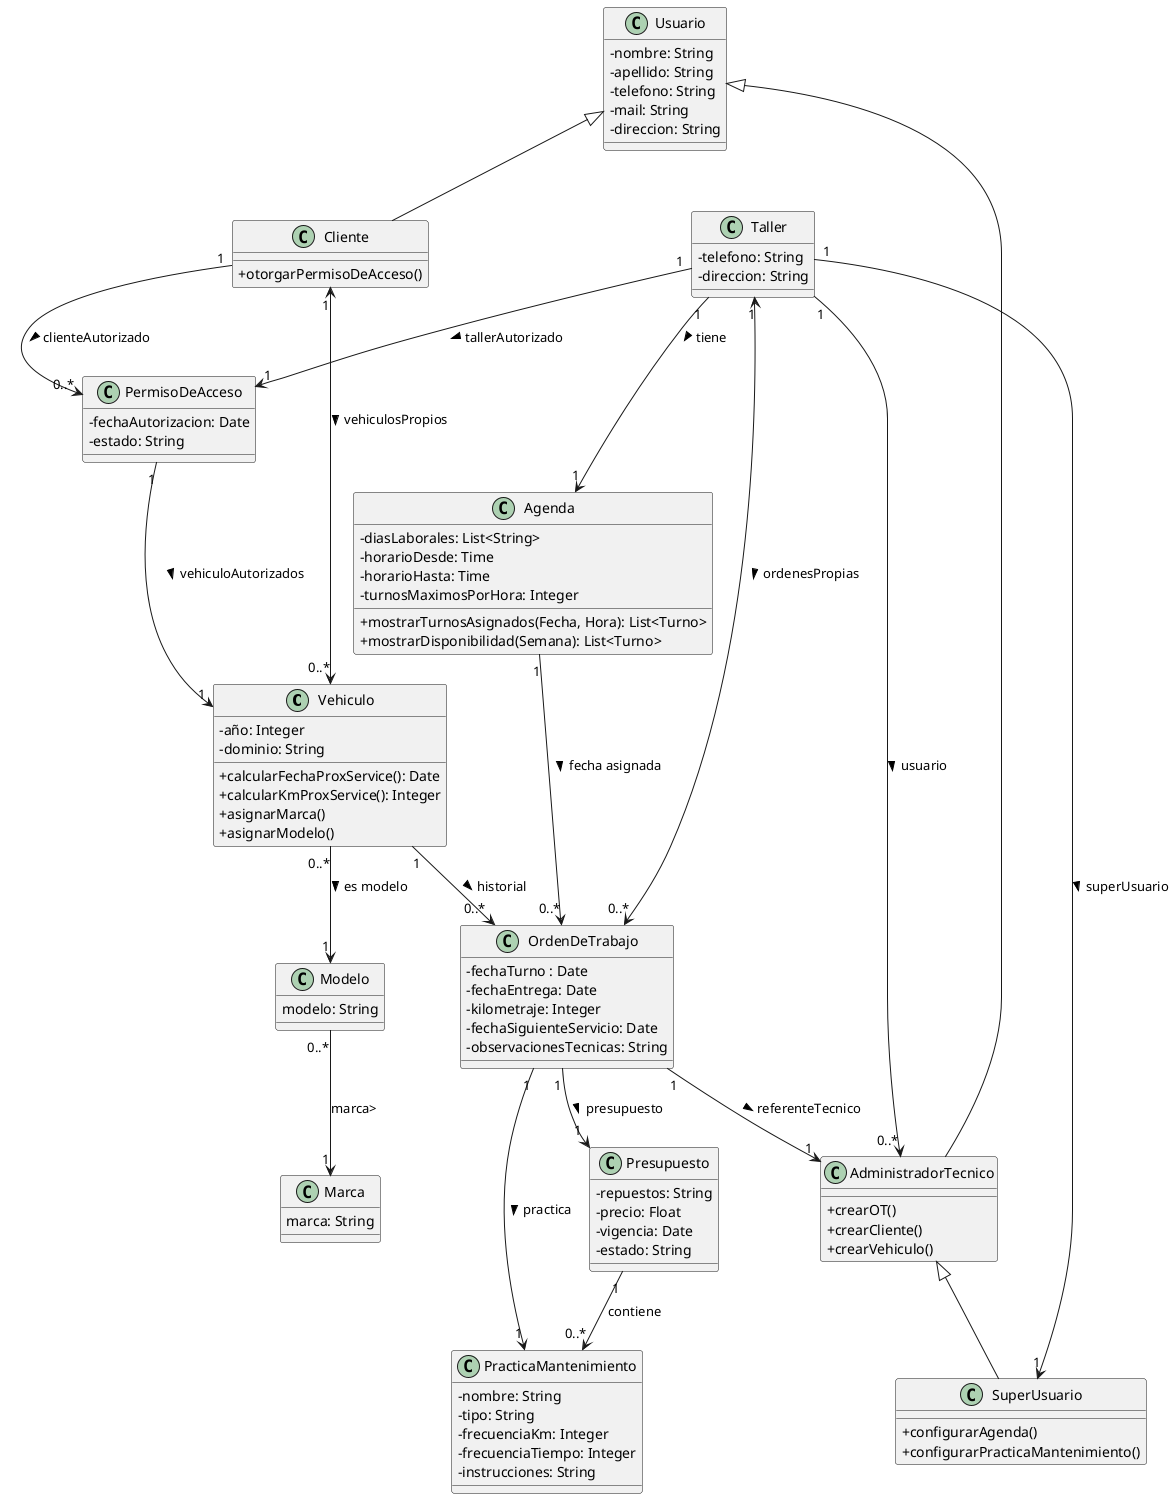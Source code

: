 @startuml Autolog
skinparam classAttributeIconSize 0

class Vehiculo {
  - año: Integer
  - dominio: String
  
  
  + calcularFechaProxService(): Date
  + calcularKmProxService(): Integer
  + asignarMarca()
  + asignarModelo()
}
class Marca {
  marca: String
}

class Modelo {
  modelo: String
}
class Usuario {
  - nombre: String
  - apellido: String
  - telefono: String
  - mail: String
  - direccion: String
}

class OrdenDeTrabajo {
  
  - fechaTurno : Date
  - fechaEntrega: Date
  - kilometraje: Integer
  - fechaSiguienteServicio: Date
  - observacionesTecnicas: String

  
}

class Taller {
  - telefono: String
  - direccion: String
 
}
class Cliente {
  + otorgarPermisoDeAcceso()
}
class AdministradorTecnico {
    
    
    + crearOT()
    + crearCliente()
    + crearVehiculo()
}

class SuperUsuario {
    + configurarAgenda()
    + configurarPracticaMantenimiento()
}


class PermisoDeAcceso {
  - fechaAutorizacion: Date
  - estado: String
}

class PracticaMantenimiento {
  - nombre: String
  - tipo: String
  - frecuenciaKm: Integer
  - frecuenciaTiempo: Integer
  - instrucciones: String
}

class Presupuesto {
  - repuestos: String
  - precio: Float
  - vigencia: Date
  - estado: String
}

class Agenda {
  - diasLaborales: List<String>
  - horarioDesde: Time
  - horarioHasta: Time
  - turnosMaximosPorHora: Integer

  + mostrarTurnosAsignados(Fecha, Hora): List<Turno>
  + mostrarDisponibilidad(Semana): List<Turno>
}


' Relaciones
Usuario <|-- Cliente
Usuario <|-- AdministradorTecnico
Cliente "1" <--> "0..*" Vehiculo : vehiculosPropios >
Cliente "1" --> "0..*" PermisoDeAcceso : clienteAutorizado >

AdministradorTecnico <|-- SuperUsuario

Vehiculo "1" --> "0..*" OrdenDeTrabajo : historial >
Vehiculo "0..*" --> "1" Modelo: es modelo > 

Modelo "0..*"--> "1" Marca: marca>

OrdenDeTrabajo "1" --> "1" AdministradorTecnico : referenteTecnico >
OrdenDeTrabajo "1" --> "1" PracticaMantenimiento : practica >
OrdenDeTrabajo "1" --> "1" Presupuesto : presupuesto >

Taller "1" <--> "0..*" OrdenDeTrabajo : ordenesPropias >
Taller "1" --> "1" SuperUsuario : superUsuario >
Taller "1" --> "0..*" AdministradorTecnico : usuario >
Taller "1" --> "1" Agenda : tiene >


PermisoDeAcceso "1" --> "1" Vehiculo : vehiculoAutorizados >
Taller "1" --> "1" PermisoDeAcceso : tallerAutorizado >

Agenda "1" --> "0..*" OrdenDeTrabajo : fecha asignada >

Presupuesto "1" --> "0..*" PracticaMantenimiento : contiene

@enduml